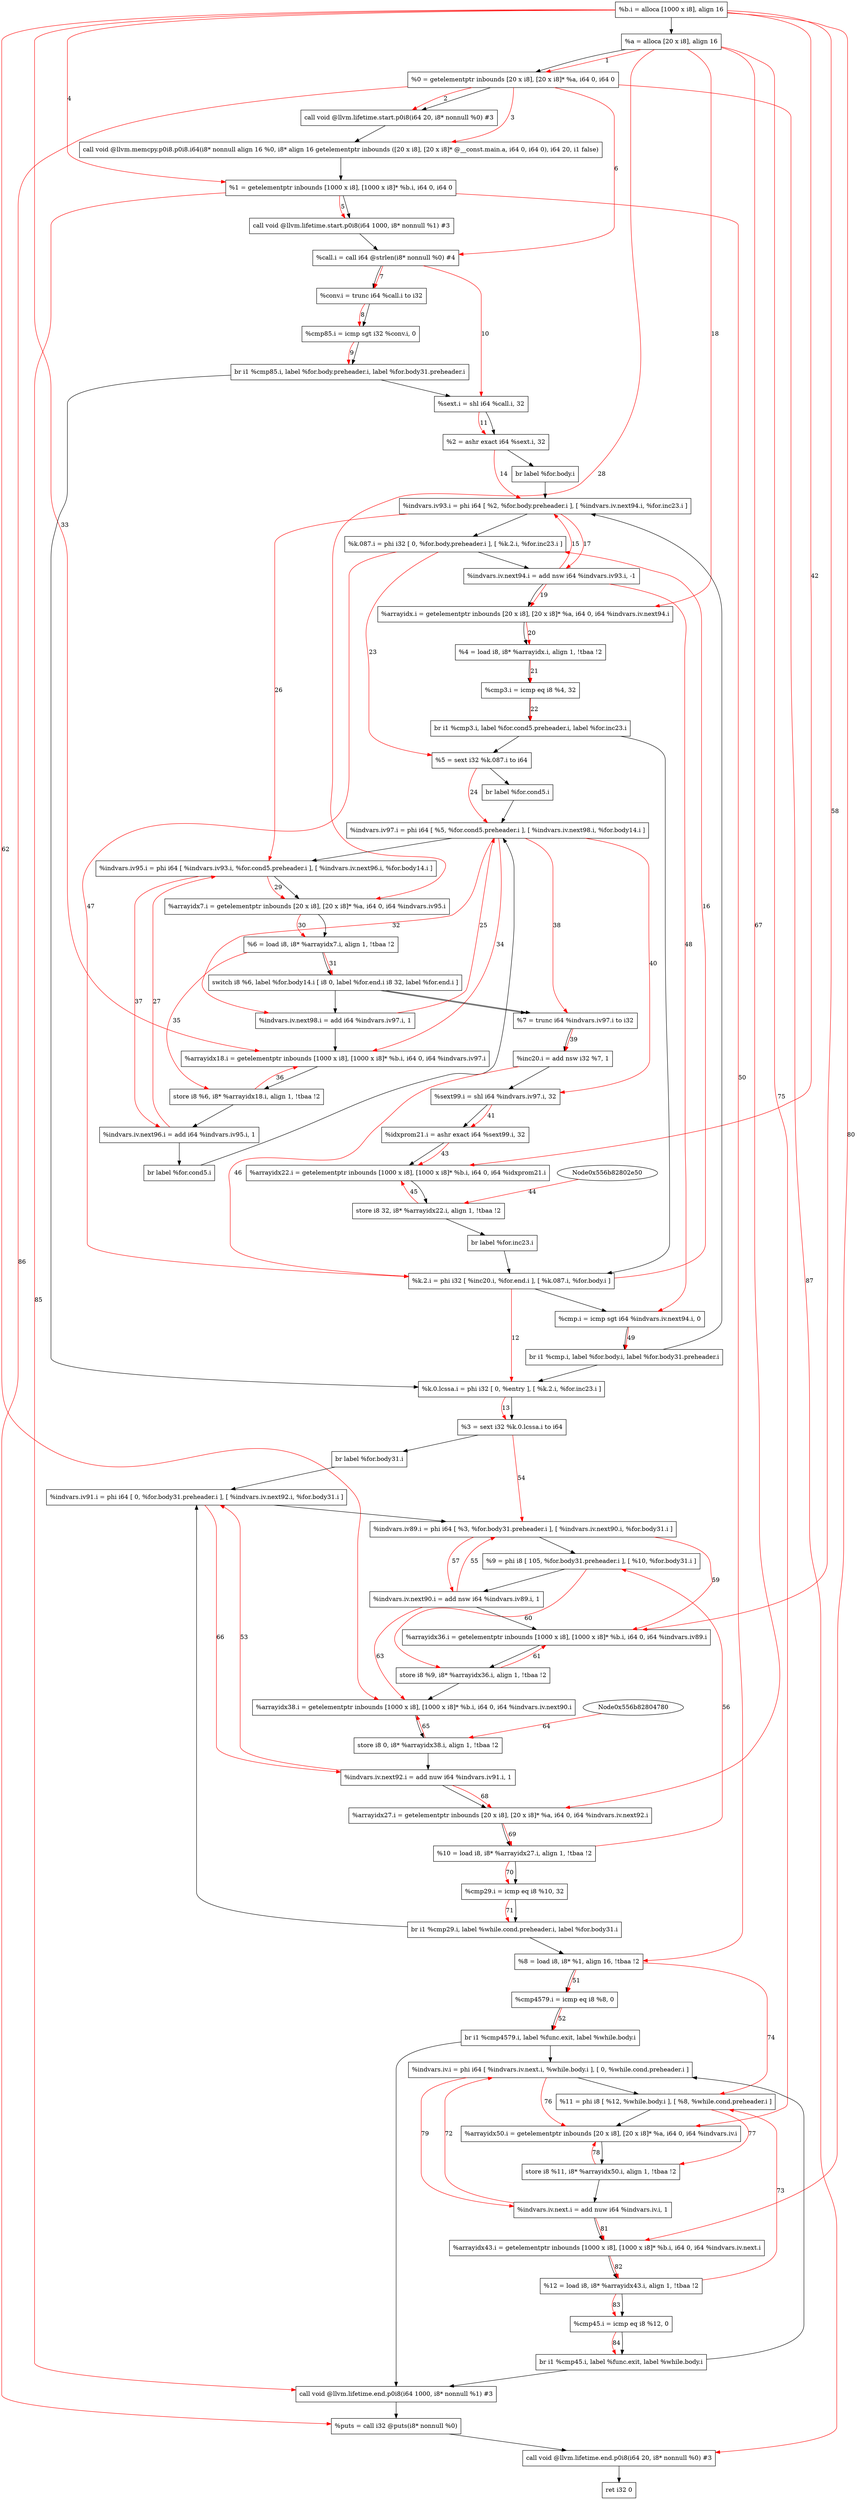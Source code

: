 digraph "CDFG for'main' function" {
	Node0x556b82801698[shape=record, label="  %b.i = alloca [1000 x i8], align 16"]
	Node0x556b82804088[shape=record, label="  %a = alloca [20 x i8], align 16"]
	Node0x556b828073b8[shape=record, label="  %0 = getelementptr inbounds [20 x i8], [20 x i8]* %a, i64 0, i64 0"]
	Node0x556b82807538[shape=record, label="  call void @llvm.lifetime.start.p0i8(i64 20, i8* nonnull %0) #3"]
	Node0x556b82807c98[shape=record, label="  call void @llvm.memcpy.p0i8.p0i8.i64(i8* nonnull align 16 %0, i8* align 16 getelementptr inbounds ([20 x i8], [20 x i8]* @__const.main.a, i64 0, i64 0), i64 20, i1 false)"]
	Node0x556b82807d88[shape=record, label="  %1 = getelementptr inbounds [1000 x i8], [1000 x i8]* %b.i, i64 0, i64 0"]
	Node0x556b82807eb8[shape=record, label="  call void @llvm.lifetime.start.p0i8(i64 1000, i8* nonnull %1) #3"]
	Node0x556b82807fd0[shape=record, label="  %call.i = call i64 @strlen(i8* nonnull %0) #4"]
	Node0x556b82808088[shape=record, label="  %conv.i = trunc i64 %call.i to i32"]
	Node0x556b82808120[shape=record, label="  %cmp85.i = icmp sgt i32 %conv.i, 0"]
	Node0x556b82808398[shape=record, label="  br i1 %cmp85.i, label %for.body.preheader.i, label %for.body31.preheader.i"]
	Node0x556b82808440[shape=record, label="  %sext.i = shl i64 %call.i, 32"]
	Node0x556b828084b0[shape=record, label="  %2 = ashr exact i64 %sext.i, 32"]
	Node0x556b82808588[shape=record, label="  br label %for.body.i"]
	Node0x556b828086e8[shape=record, label="  %k.0.lcssa.i = phi i32 [ 0, %entry ], [ %k.2.i, %for.inc23.i ]"]
	Node0x556b828087c8[shape=record, label="  %3 = sext i32 %k.0.lcssa.i to i64"]
	Node0x556b82808aa8[shape=record, label="  br label %for.body31.i"]
	Node0x556b82808b58[shape=record, label="  %indvars.iv93.i = phi i64 [ %2, %for.body.preheader.i ], [ %indvars.iv.next94.i, %for.inc23.i ]"]
	Node0x556b82808c58[shape=record, label="  %k.087.i = phi i32 [ 0, %for.body.preheader.i ], [ %k.2.i, %for.inc23.i ]"]
	Node0x556b82808d40[shape=record, label="  %indvars.iv.next94.i = add nsw i64 %indvars.iv93.i, -1"]
	Node0x556b82808dc8[shape=record, label="  %arrayidx.i = getelementptr inbounds [20 x i8], [20 x i8]* %a, i64 0, i64 %indvars.iv.next94.i"]
	Node0x556b828081e8[shape=record, label="  %4 = load i8, i8* %arrayidx.i, align 1, !tbaa !2"]
	Node0x556b82808ea0[shape=record, label="  %cmp3.i = icmp eq i8 %4, 32"]
	Node0x556b82808ff8[shape=record, label="  br i1 %cmp3.i, label %for.cond5.preheader.i, label %for.inc23.i"]
	Node0x556b82808f48[shape=record, label="  %5 = sext i32 %k.087.i to i64"]
	Node0x556b82809108[shape=record, label="  br label %for.cond5.i"]
	Node0x556b82809268[shape=record, label="  %indvars.iv97.i = phi i64 [ %5, %for.cond5.preheader.i ], [ %indvars.iv.next98.i, %for.body14.i ]"]
	Node0x556b82809448[shape=record, label="  %indvars.iv95.i = phi i64 [ %indvars.iv93.i, %for.cond5.preheader.i ], [ %indvars.iv.next96.i, %for.body14.i ]"]
	Node0x556b82809528[shape=record, label="  %arrayidx7.i = getelementptr inbounds [20 x i8], [20 x i8]* %a, i64 0, i64 %indvars.iv95.i"]
	Node0x556b828095c8[shape=record, label="  %6 = load i8, i8* %arrayidx7.i, align 1, !tbaa !2"]
	Node0x556b82809a18[shape=record, label="  switch i8 %6, label %for.body14.i [
    i8 0, label %for.end.i
    i8 32, label %for.end.i
  ]"]
	Node0x556b82809b60[shape=record, label="  %indvars.iv.next98.i = add i64 %indvars.iv97.i, 1"]
	Node0x556b82809be8[shape=record, label="  %arrayidx18.i = getelementptr inbounds [1000 x i8], [1000 x i8]* %b.i, i64 0, i64 %indvars.iv97.i"]
	Node0x556b82809c70[shape=record, label="  store i8 %6, i8* %arrayidx18.i, align 1, !tbaa !2"]
	Node0x556b82809cf0[shape=record, label="  %indvars.iv.next96.i = add i64 %indvars.iv95.i, 1"]
	Node0x556b828093d8[shape=record, label="  br label %for.cond5.i"]
	Node0x556b828099c8[shape=record, label="  %7 = trunc i64 %indvars.iv97.i to i32"]
	Node0x556b82809d60[shape=record, label="  %inc20.i = add nsw i32 %7, 1"]
	Node0x556b82809dd0[shape=record, label="  %sext99.i = shl i64 %indvars.iv97.i, 32"]
	Node0x556b82809e40[shape=record, label="  %idxprom21.i = ashr exact i64 %sext99.i, 32"]
	Node0x556b82809ec8[shape=record, label="  %arrayidx22.i = getelementptr inbounds [1000 x i8], [1000 x i8]* %b.i, i64 0, i64 %idxprom21.i"]
	Node0x556b82809f80[shape=record, label="  store i8 32, i8* %arrayidx22.i, align 1, !tbaa !2"]
	Node0x556b828090a8[shape=record, label="  br label %for.inc23.i"]
	Node0x556b82809fd8[shape=record, label="  %k.2.i = phi i32 [ %inc20.i, %for.end.i ], [ %k.087.i, %for.body.i ]"]
	Node0x556b8280a0d0[shape=record, label="  %cmp.i = icmp sgt i64 %indvars.iv.next94.i, 0"]
	Node0x556b8280a158[shape=record, label="  br i1 %cmp.i, label %for.body.i, label %for.body31.preheader.i"]
	Node0x556b828082e8[shape=record, label="  %8 = load i8, i8* %1, align 16, !tbaa !2"]
	Node0x556b8280a2d0[shape=record, label="  %cmp4579.i = icmp eq i8 %8, 0"]
	Node0x556b828055a8[shape=record, label="  br i1 %cmp4579.i, label %func.exit, label %while.body.i"]
	Node0x556b82805658[shape=record, label="  %indvars.iv91.i = phi i64 [ 0, %for.body31.preheader.i ], [ %indvars.iv.next92.i, %for.body31.i ]"]
	Node0x556b82805808[shape=record, label="  %indvars.iv89.i = phi i64 [ %3, %for.body31.preheader.i ], [ %indvars.iv.next90.i, %for.body31.i ]"]
	Node0x556b82805978[shape=record, label="  %9 = phi i8 [ 105, %for.body31.preheader.i ], [ %10, %for.body31.i ]"]
	Node0x556b82805a40[shape=record, label="  %indvars.iv.next90.i = add nsw i64 %indvars.iv89.i, 1"]
	Node0x556b82805ac8[shape=record, label="  %arrayidx36.i = getelementptr inbounds [1000 x i8], [1000 x i8]* %b.i, i64 0, i64 %indvars.iv89.i"]
	Node0x556b82805b50[shape=record, label="  store i8 %9, i8* %arrayidx36.i, align 1, !tbaa !2"]
	Node0x556b82805c48[shape=record, label="  %arrayidx38.i = getelementptr inbounds [1000 x i8], [1000 x i8]* %b.i, i64 0, i64 %indvars.iv.next90.i"]
	Node0x556b8280b380[shape=record, label="  store i8 0, i8* %arrayidx38.i, align 1, !tbaa !2"]
	Node0x556b8280b400[shape=record, label="  %indvars.iv.next92.i = add nuw i64 %indvars.iv91.i, 1"]
	Node0x556b8280b488[shape=record, label="  %arrayidx27.i = getelementptr inbounds [20 x i8], [20 x i8]* %a, i64 0, i64 %indvars.iv.next92.i"]
	Node0x556b82808a48[shape=record, label="  %10 = load i8, i8* %arrayidx27.i, align 1, !tbaa !2"]
	Node0x556b8280b510[shape=record, label="  %cmp29.i = icmp eq i8 %10, 32"]
	Node0x556b8280b598[shape=record, label="  br i1 %cmp29.i, label %while.cond.preheader.i, label %for.body31.i"]
	Node0x556b8280b618[shape=record, label="  %indvars.iv.i = phi i64 [ %indvars.iv.next.i, %while.body.i ], [ 0, %while.cond.preheader.i ]"]
	Node0x556b8280b718[shape=record, label="  %11 = phi i8 [ %12, %while.body.i ], [ %8, %while.cond.preheader.i ]"]
	Node0x556b8280b7f8[shape=record, label="  %arrayidx50.i = getelementptr inbounds [20 x i8], [20 x i8]* %a, i64 0, i64 %indvars.iv.i"]
	Node0x556b8280b880[shape=record, label="  store i8 %11, i8* %arrayidx50.i, align 1, !tbaa !2"]
	Node0x556b8280b900[shape=record, label="  %indvars.iv.next.i = add nuw i64 %indvars.iv.i, 1"]
	Node0x556b8280bfd8[shape=record, label="  %arrayidx43.i = getelementptr inbounds [1000 x i8], [1000 x i8]* %b.i, i64 0, i64 %indvars.iv.next.i"]
	Node0x556b82809218[shape=record, label="  %12 = load i8, i8* %arrayidx43.i, align 1, !tbaa !2"]
	Node0x556b8280c060[shape=record, label="  %cmp45.i = icmp eq i8 %12, 0"]
	Node0x556b8280c0e8[shape=record, label="  br i1 %cmp45.i, label %func.exit, label %while.body.i"]
	Node0x556b8280c1b8[shape=record, label="  call void @llvm.lifetime.end.p0i8(i64 1000, i8* nonnull %1) #3"]
	Node0x556b8280c320[shape=record, label="  %puts = call i32 @puts(i8* nonnull %0)"]
	Node0x556b8280c468[shape=record, label="  call void @llvm.lifetime.end.p0i8(i64 20, i8* nonnull %0) #3"]
	Node0x556b82805798[shape=record, label="  ret i32 0"]
	Node0x556b82801698 -> Node0x556b82804088
	Node0x556b82804088 -> Node0x556b828073b8
	Node0x556b828073b8 -> Node0x556b82807538
	Node0x556b82807538 -> Node0x556b82807c98
	Node0x556b82807c98 -> Node0x556b82807d88
	Node0x556b82807d88 -> Node0x556b82807eb8
	Node0x556b82807eb8 -> Node0x556b82807fd0
	Node0x556b82807fd0 -> Node0x556b82808088
	Node0x556b82808088 -> Node0x556b82808120
	Node0x556b82808120 -> Node0x556b82808398
	Node0x556b82808398 -> Node0x556b82808440
	Node0x556b82808398 -> Node0x556b828086e8
	Node0x556b82808440 -> Node0x556b828084b0
	Node0x556b828084b0 -> Node0x556b82808588
	Node0x556b82808588 -> Node0x556b82808b58
	Node0x556b828086e8 -> Node0x556b828087c8
	Node0x556b828087c8 -> Node0x556b82808aa8
	Node0x556b82808aa8 -> Node0x556b82805658
	Node0x556b82808b58 -> Node0x556b82808c58
	Node0x556b82808c58 -> Node0x556b82808d40
	Node0x556b82808d40 -> Node0x556b82808dc8
	Node0x556b82808dc8 -> Node0x556b828081e8
	Node0x556b828081e8 -> Node0x556b82808ea0
	Node0x556b82808ea0 -> Node0x556b82808ff8
	Node0x556b82808ff8 -> Node0x556b82808f48
	Node0x556b82808ff8 -> Node0x556b82809fd8
	Node0x556b82808f48 -> Node0x556b82809108
	Node0x556b82809108 -> Node0x556b82809268
	Node0x556b82809268 -> Node0x556b82809448
	Node0x556b82809448 -> Node0x556b82809528
	Node0x556b82809528 -> Node0x556b828095c8
	Node0x556b828095c8 -> Node0x556b82809a18
	Node0x556b82809a18 -> Node0x556b82809b60
	Node0x556b82809a18 -> Node0x556b828099c8
	Node0x556b82809a18 -> Node0x556b828099c8
	Node0x556b82809b60 -> Node0x556b82809be8
	Node0x556b82809be8 -> Node0x556b82809c70
	Node0x556b82809c70 -> Node0x556b82809cf0
	Node0x556b82809cf0 -> Node0x556b828093d8
	Node0x556b828093d8 -> Node0x556b82809268
	Node0x556b828099c8 -> Node0x556b82809d60
	Node0x556b82809d60 -> Node0x556b82809dd0
	Node0x556b82809dd0 -> Node0x556b82809e40
	Node0x556b82809e40 -> Node0x556b82809ec8
	Node0x556b82809ec8 -> Node0x556b82809f80
	Node0x556b82809f80 -> Node0x556b828090a8
	Node0x556b828090a8 -> Node0x556b82809fd8
	Node0x556b82809fd8 -> Node0x556b8280a0d0
	Node0x556b8280a0d0 -> Node0x556b8280a158
	Node0x556b8280a158 -> Node0x556b82808b58
	Node0x556b8280a158 -> Node0x556b828086e8
	Node0x556b828082e8 -> Node0x556b8280a2d0
	Node0x556b8280a2d0 -> Node0x556b828055a8
	Node0x556b828055a8 -> Node0x556b8280c1b8
	Node0x556b828055a8 -> Node0x556b8280b618
	Node0x556b82805658 -> Node0x556b82805808
	Node0x556b82805808 -> Node0x556b82805978
	Node0x556b82805978 -> Node0x556b82805a40
	Node0x556b82805a40 -> Node0x556b82805ac8
	Node0x556b82805ac8 -> Node0x556b82805b50
	Node0x556b82805b50 -> Node0x556b82805c48
	Node0x556b82805c48 -> Node0x556b8280b380
	Node0x556b8280b380 -> Node0x556b8280b400
	Node0x556b8280b400 -> Node0x556b8280b488
	Node0x556b8280b488 -> Node0x556b82808a48
	Node0x556b82808a48 -> Node0x556b8280b510
	Node0x556b8280b510 -> Node0x556b8280b598
	Node0x556b8280b598 -> Node0x556b828082e8
	Node0x556b8280b598 -> Node0x556b82805658
	Node0x556b8280b618 -> Node0x556b8280b718
	Node0x556b8280b718 -> Node0x556b8280b7f8
	Node0x556b8280b7f8 -> Node0x556b8280b880
	Node0x556b8280b880 -> Node0x556b8280b900
	Node0x556b8280b900 -> Node0x556b8280bfd8
	Node0x556b8280bfd8 -> Node0x556b82809218
	Node0x556b82809218 -> Node0x556b8280c060
	Node0x556b8280c060 -> Node0x556b8280c0e8
	Node0x556b8280c0e8 -> Node0x556b8280c1b8
	Node0x556b8280c0e8 -> Node0x556b8280b618
	Node0x556b8280c1b8 -> Node0x556b8280c320
	Node0x556b8280c320 -> Node0x556b8280c468
	Node0x556b8280c468 -> Node0x556b82805798
edge [color=red]
	Node0x556b82804088 -> Node0x556b828073b8[label="1"]
	Node0x556b828073b8 -> Node0x556b82807538[label="2"]
	Node0x556b828073b8 -> Node0x556b82807c98[label="3"]
	Node0x556b82801698 -> Node0x556b82807d88[label="4"]
	Node0x556b82807d88 -> Node0x556b82807eb8[label="5"]
	Node0x556b828073b8 -> Node0x556b82807fd0[label="6"]
	Node0x556b82807fd0 -> Node0x556b82808088[label="7"]
	Node0x556b82808088 -> Node0x556b82808120[label="8"]
	Node0x556b82808120 -> Node0x556b82808398[label="9"]
	Node0x556b82807fd0 -> Node0x556b82808440[label="10"]
	Node0x556b82808440 -> Node0x556b828084b0[label="11"]
	Node0x556b82809fd8 -> Node0x556b828086e8[label="12"]
	Node0x556b828086e8 -> Node0x556b828087c8[label="13"]
	Node0x556b828084b0 -> Node0x556b82808b58[label="14"]
	Node0x556b82808d40 -> Node0x556b82808b58[label="15"]
	Node0x556b82809fd8 -> Node0x556b82808c58[label="16"]
	Node0x556b82808b58 -> Node0x556b82808d40[label="17"]
	Node0x556b82804088 -> Node0x556b82808dc8[label="18"]
	Node0x556b82808d40 -> Node0x556b82808dc8[label="19"]
	Node0x556b82808dc8 -> Node0x556b828081e8[label="20"]
	Node0x556b828081e8 -> Node0x556b82808ea0[label="21"]
	Node0x556b82808ea0 -> Node0x556b82808ff8[label="22"]
	Node0x556b82808c58 -> Node0x556b82808f48[label="23"]
	Node0x556b82808f48 -> Node0x556b82809268[label="24"]
	Node0x556b82809b60 -> Node0x556b82809268[label="25"]
	Node0x556b82808b58 -> Node0x556b82809448[label="26"]
	Node0x556b82809cf0 -> Node0x556b82809448[label="27"]
	Node0x556b82804088 -> Node0x556b82809528[label="28"]
	Node0x556b82809448 -> Node0x556b82809528[label="29"]
	Node0x556b82809528 -> Node0x556b828095c8[label="30"]
	Node0x556b828095c8 -> Node0x556b82809a18[label="31"]
	Node0x556b82809268 -> Node0x556b82809b60[label="32"]
	Node0x556b82801698 -> Node0x556b82809be8[label="33"]
	Node0x556b82809268 -> Node0x556b82809be8[label="34"]
	Node0x556b828095c8 -> Node0x556b82809c70[label="35"]
	Node0x556b82809c70 -> Node0x556b82809be8[label="36"]
	Node0x556b82809448 -> Node0x556b82809cf0[label="37"]
	Node0x556b82809268 -> Node0x556b828099c8[label="38"]
	Node0x556b828099c8 -> Node0x556b82809d60[label="39"]
	Node0x556b82809268 -> Node0x556b82809dd0[label="40"]
	Node0x556b82809dd0 -> Node0x556b82809e40[label="41"]
	Node0x556b82801698 -> Node0x556b82809ec8[label="42"]
	Node0x556b82809e40 -> Node0x556b82809ec8[label="43"]
	Node0x556b82802e50 -> Node0x556b82809f80[label="44"]
	Node0x556b82809f80 -> Node0x556b82809ec8[label="45"]
	Node0x556b82809d60 -> Node0x556b82809fd8[label="46"]
	Node0x556b82808c58 -> Node0x556b82809fd8[label="47"]
	Node0x556b82808d40 -> Node0x556b8280a0d0[label="48"]
	Node0x556b8280a0d0 -> Node0x556b8280a158[label="49"]
	Node0x556b82807d88 -> Node0x556b828082e8[label="50"]
	Node0x556b828082e8 -> Node0x556b8280a2d0[label="51"]
	Node0x556b8280a2d0 -> Node0x556b828055a8[label="52"]
	Node0x556b8280b400 -> Node0x556b82805658[label="53"]
	Node0x556b828087c8 -> Node0x556b82805808[label="54"]
	Node0x556b82805a40 -> Node0x556b82805808[label="55"]
	Node0x556b82808a48 -> Node0x556b82805978[label="56"]
	Node0x556b82805808 -> Node0x556b82805a40[label="57"]
	Node0x556b82801698 -> Node0x556b82805ac8[label="58"]
	Node0x556b82805808 -> Node0x556b82805ac8[label="59"]
	Node0x556b82805978 -> Node0x556b82805b50[label="60"]
	Node0x556b82805b50 -> Node0x556b82805ac8[label="61"]
	Node0x556b82801698 -> Node0x556b82805c48[label="62"]
	Node0x556b82805a40 -> Node0x556b82805c48[label="63"]
	Node0x556b82804780 -> Node0x556b8280b380[label="64"]
	Node0x556b8280b380 -> Node0x556b82805c48[label="65"]
	Node0x556b82805658 -> Node0x556b8280b400[label="66"]
	Node0x556b82804088 -> Node0x556b8280b488[label="67"]
	Node0x556b8280b400 -> Node0x556b8280b488[label="68"]
	Node0x556b8280b488 -> Node0x556b82808a48[label="69"]
	Node0x556b82808a48 -> Node0x556b8280b510[label="70"]
	Node0x556b8280b510 -> Node0x556b8280b598[label="71"]
	Node0x556b8280b900 -> Node0x556b8280b618[label="72"]
	Node0x556b82809218 -> Node0x556b8280b718[label="73"]
	Node0x556b828082e8 -> Node0x556b8280b718[label="74"]
	Node0x556b82804088 -> Node0x556b8280b7f8[label="75"]
	Node0x556b8280b618 -> Node0x556b8280b7f8[label="76"]
	Node0x556b8280b718 -> Node0x556b8280b880[label="77"]
	Node0x556b8280b880 -> Node0x556b8280b7f8[label="78"]
	Node0x556b8280b618 -> Node0x556b8280b900[label="79"]
	Node0x556b82801698 -> Node0x556b8280bfd8[label="80"]
	Node0x556b8280b900 -> Node0x556b8280bfd8[label="81"]
	Node0x556b8280bfd8 -> Node0x556b82809218[label="82"]
	Node0x556b82809218 -> Node0x556b8280c060[label="83"]
	Node0x556b8280c060 -> Node0x556b8280c0e8[label="84"]
	Node0x556b82807d88 -> Node0x556b8280c1b8[label="85"]
	Node0x556b828073b8 -> Node0x556b8280c320[label="86"]
	Node0x556b828073b8 -> Node0x556b8280c468[label="87"]
}
